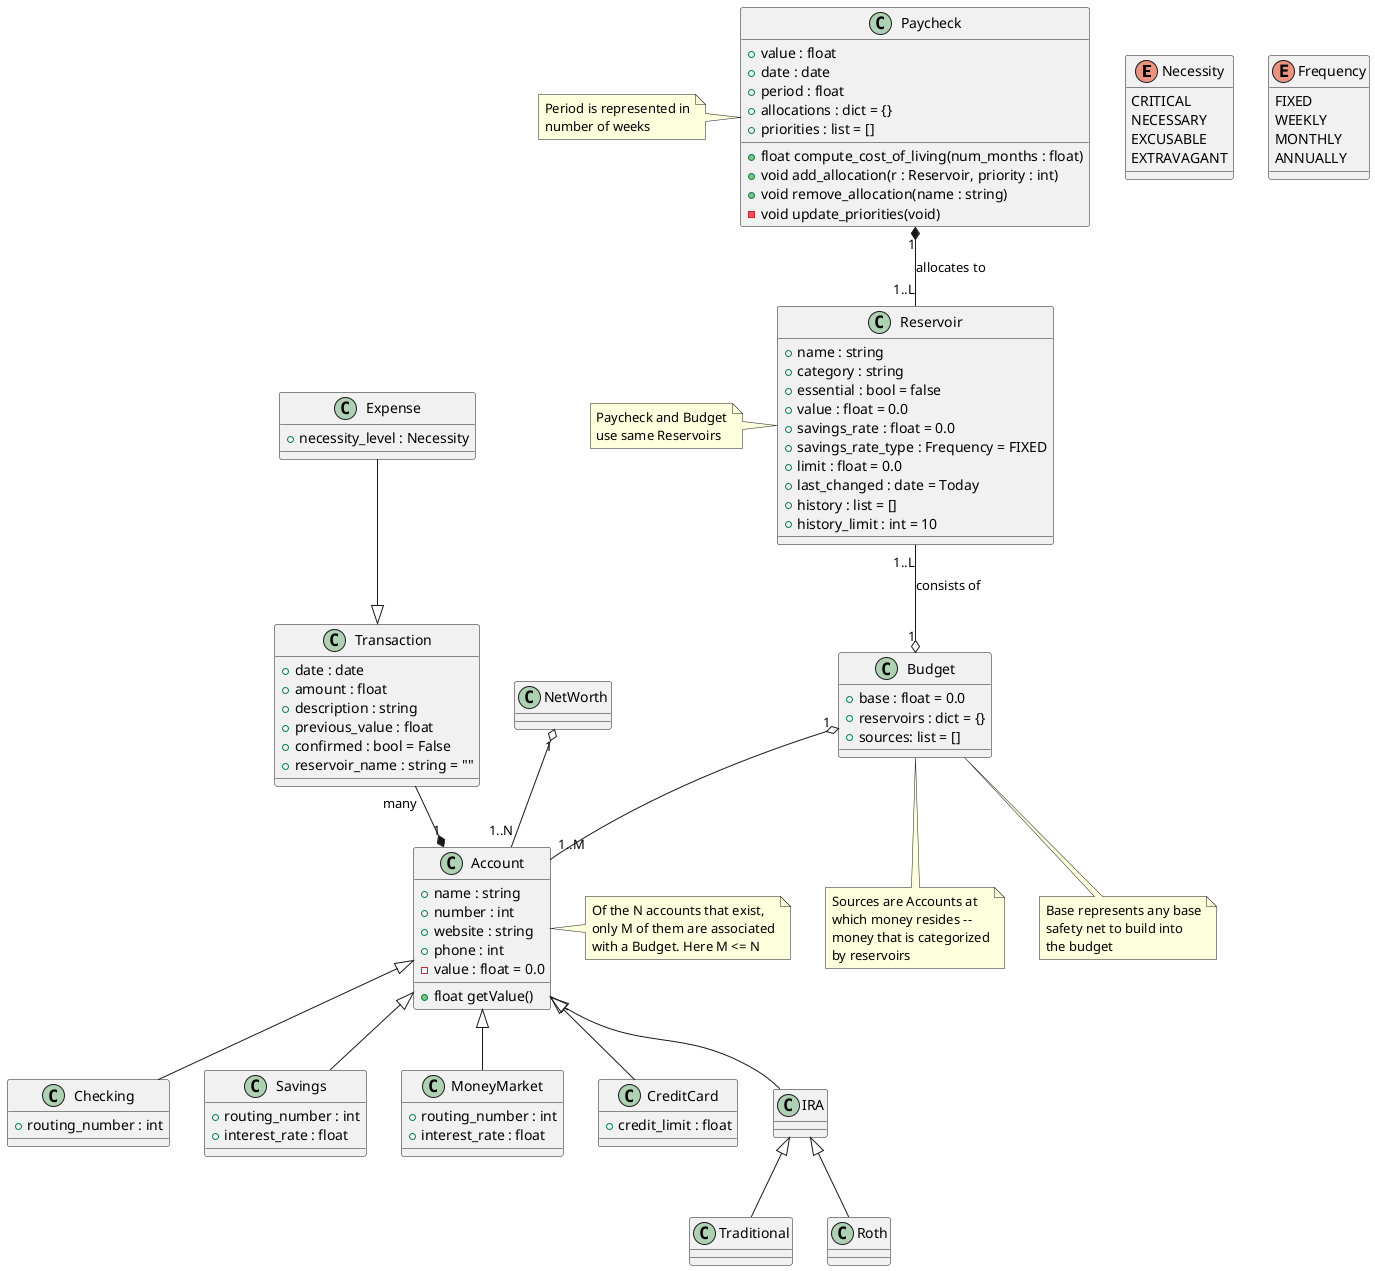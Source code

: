 @startuml

enum Necessity {
    CRITICAL
    NECESSARY
    EXCUSABLE
    EXTRAVAGANT
}

class Transaction {
    + date : date
    + amount : float
    + description : string
    + previous_value : float
    + confirmed : bool = False
    + reservoir_name : string = ""
}

class Expense {
    + necessity_level : Necessity
}

class Account {
    + name : string
    + number : int
    + website : string
    + phone : int
    - value : float = 0.0
    + float getValue()
}

note right of Account
    Of the N accounts that exist,
    only M of them are associated
    with a Budget. Here M <= N
end note

class Checking {
    + routing_number : int
}

class Savings {
    + routing_number : int
    + interest_rate : float
}

class MoneyMarket {
    + routing_number : int
    + interest_rate : float
}

class CreditCard {
    ' TODO
    + credit_limit : float
}

class IRA {
    ' TODO: Individual retirement account
}

class Traditional {
    ' TODO: Traditional IRA
}

class Roth {
    ' TODO: Roth IRA
}

enum Frequency {
    FIXED
    WEEKLY
    MONTHLY
    ANNUALLY
}

class Reservoir {
    + name : string
    + category : string
    + essential : bool = false
    + value : float = 0.0
    + savings_rate : float = 0.0
    + savings_rate_type : Frequency = FIXED
    + limit : float = 0.0
    + last_changed : date = Today
    + history : list = []
    + history_limit : int = 10
}

note left of Reservoir
    Paycheck and Budget
    use same Reservoirs
end note

class Budget {
    + base : float = 0.0
    + reservoirs : dict = {}
    + sources: list = []
}

note bottom of Budget
    Base represents any base
    safety net to build into
    the budget
end note

note bottom of Budget
    Sources are Accounts at
    which money resides --
    money that is categorized
    by reservoirs
end note

class Paycheck {
    + value : float
    + date : date
    + period : float
    + allocations : dict = {}
    + priorities : list = []
    + float compute_cost_of_living(num_months : float)
    + void add_allocation(r : Reservoir, priority : int)
    + void remove_allocation(name : string)
    - void update_priorities(void)
}

note left of Paycheck
    Period is represented in
    number of weeks
end note

class NetWorth {
    ' TODO: Net worth
}

NetWorth "1" o-- "1..N" Account
Paycheck "1" *-- "1..L" Reservoir : allocates to
Reservoir "1..L" --o "1" Budget : consists of
Budget "1" o-- "1..M" Account

' A collection of transactions could also be called a "ledger"
Expense --|> Transaction
Transaction "many" --* "1" Account

' Account relationships
Account <|-- Checking
Account <|-- Savings
Account <|-- MoneyMarket
Account <|-- CreditCard
Account <|-- IRA
IRA <|-- Traditional
IRA <|-- Roth

@enduml